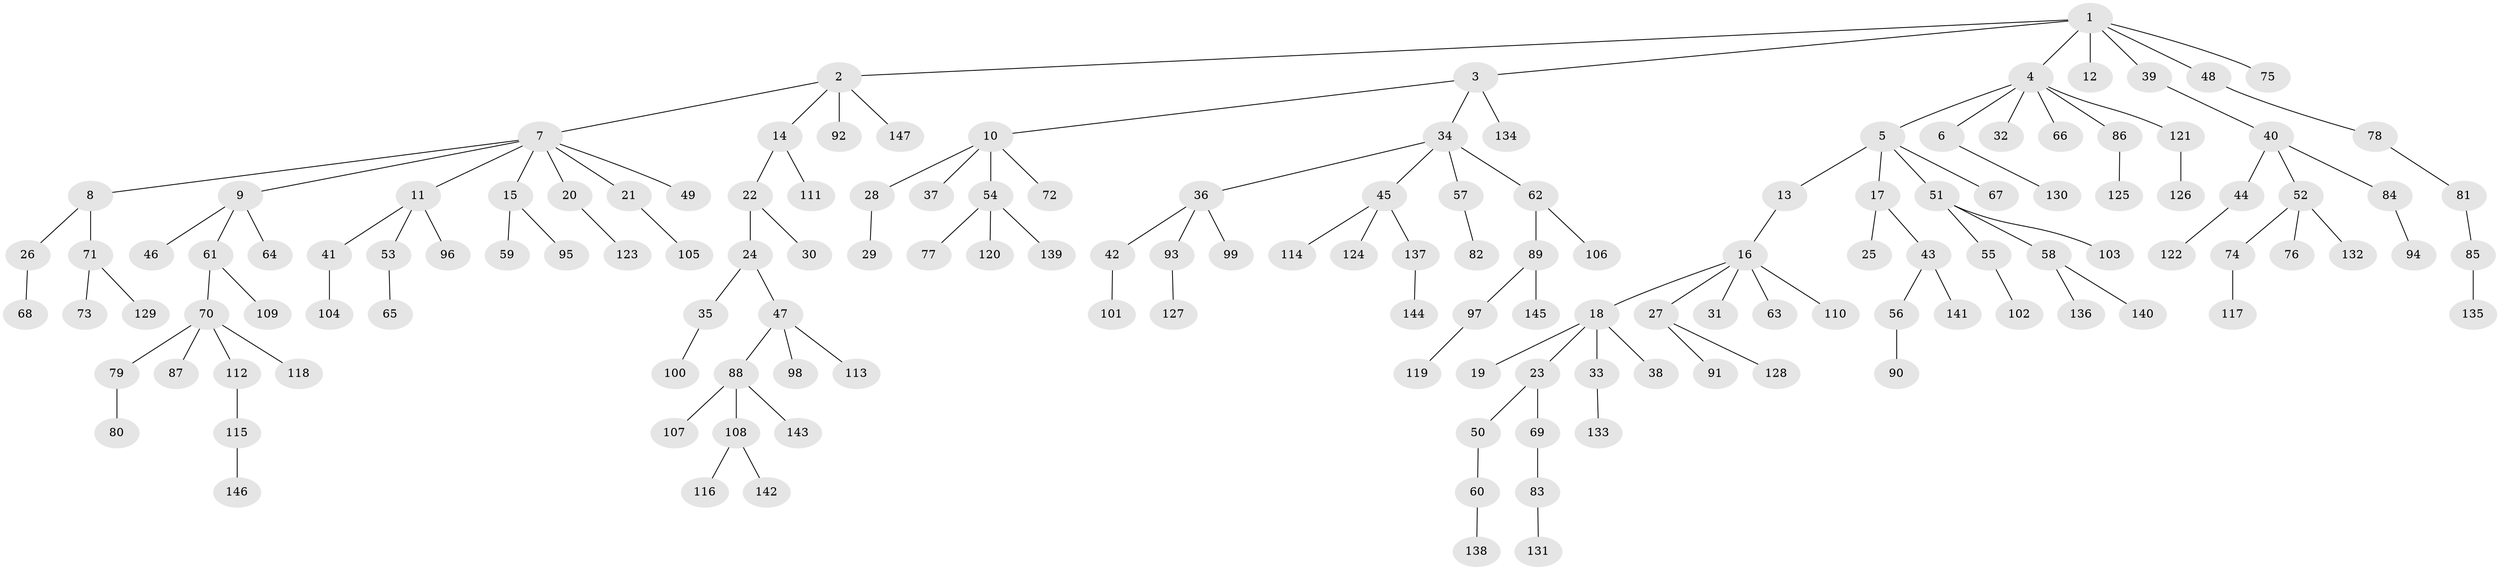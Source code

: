 // coarse degree distribution, {10: 0.022727272727272728, 4: 0.09090909090909091, 1: 0.6477272727272727, 9: 0.011363636363636364, 3: 0.045454545454545456, 2: 0.13636363636363635, 5: 0.045454545454545456}
// Generated by graph-tools (version 1.1) at 2025/19/03/04/25 18:19:19]
// undirected, 147 vertices, 146 edges
graph export_dot {
graph [start="1"]
  node [color=gray90,style=filled];
  1;
  2;
  3;
  4;
  5;
  6;
  7;
  8;
  9;
  10;
  11;
  12;
  13;
  14;
  15;
  16;
  17;
  18;
  19;
  20;
  21;
  22;
  23;
  24;
  25;
  26;
  27;
  28;
  29;
  30;
  31;
  32;
  33;
  34;
  35;
  36;
  37;
  38;
  39;
  40;
  41;
  42;
  43;
  44;
  45;
  46;
  47;
  48;
  49;
  50;
  51;
  52;
  53;
  54;
  55;
  56;
  57;
  58;
  59;
  60;
  61;
  62;
  63;
  64;
  65;
  66;
  67;
  68;
  69;
  70;
  71;
  72;
  73;
  74;
  75;
  76;
  77;
  78;
  79;
  80;
  81;
  82;
  83;
  84;
  85;
  86;
  87;
  88;
  89;
  90;
  91;
  92;
  93;
  94;
  95;
  96;
  97;
  98;
  99;
  100;
  101;
  102;
  103;
  104;
  105;
  106;
  107;
  108;
  109;
  110;
  111;
  112;
  113;
  114;
  115;
  116;
  117;
  118;
  119;
  120;
  121;
  122;
  123;
  124;
  125;
  126;
  127;
  128;
  129;
  130;
  131;
  132;
  133;
  134;
  135;
  136;
  137;
  138;
  139;
  140;
  141;
  142;
  143;
  144;
  145;
  146;
  147;
  1 -- 2;
  1 -- 3;
  1 -- 4;
  1 -- 12;
  1 -- 39;
  1 -- 48;
  1 -- 75;
  2 -- 7;
  2 -- 14;
  2 -- 92;
  2 -- 147;
  3 -- 10;
  3 -- 34;
  3 -- 134;
  4 -- 5;
  4 -- 6;
  4 -- 32;
  4 -- 66;
  4 -- 86;
  4 -- 121;
  5 -- 13;
  5 -- 17;
  5 -- 51;
  5 -- 67;
  6 -- 130;
  7 -- 8;
  7 -- 9;
  7 -- 11;
  7 -- 15;
  7 -- 20;
  7 -- 21;
  7 -- 49;
  8 -- 26;
  8 -- 71;
  9 -- 46;
  9 -- 61;
  9 -- 64;
  10 -- 28;
  10 -- 37;
  10 -- 54;
  10 -- 72;
  11 -- 41;
  11 -- 53;
  11 -- 96;
  13 -- 16;
  14 -- 22;
  14 -- 111;
  15 -- 59;
  15 -- 95;
  16 -- 18;
  16 -- 27;
  16 -- 31;
  16 -- 63;
  16 -- 110;
  17 -- 25;
  17 -- 43;
  18 -- 19;
  18 -- 23;
  18 -- 33;
  18 -- 38;
  20 -- 123;
  21 -- 105;
  22 -- 24;
  22 -- 30;
  23 -- 50;
  23 -- 69;
  24 -- 35;
  24 -- 47;
  26 -- 68;
  27 -- 91;
  27 -- 128;
  28 -- 29;
  33 -- 133;
  34 -- 36;
  34 -- 45;
  34 -- 57;
  34 -- 62;
  35 -- 100;
  36 -- 42;
  36 -- 93;
  36 -- 99;
  39 -- 40;
  40 -- 44;
  40 -- 52;
  40 -- 84;
  41 -- 104;
  42 -- 101;
  43 -- 56;
  43 -- 141;
  44 -- 122;
  45 -- 114;
  45 -- 124;
  45 -- 137;
  47 -- 88;
  47 -- 98;
  47 -- 113;
  48 -- 78;
  50 -- 60;
  51 -- 55;
  51 -- 58;
  51 -- 103;
  52 -- 74;
  52 -- 76;
  52 -- 132;
  53 -- 65;
  54 -- 77;
  54 -- 120;
  54 -- 139;
  55 -- 102;
  56 -- 90;
  57 -- 82;
  58 -- 136;
  58 -- 140;
  60 -- 138;
  61 -- 70;
  61 -- 109;
  62 -- 89;
  62 -- 106;
  69 -- 83;
  70 -- 79;
  70 -- 87;
  70 -- 112;
  70 -- 118;
  71 -- 73;
  71 -- 129;
  74 -- 117;
  78 -- 81;
  79 -- 80;
  81 -- 85;
  83 -- 131;
  84 -- 94;
  85 -- 135;
  86 -- 125;
  88 -- 107;
  88 -- 108;
  88 -- 143;
  89 -- 97;
  89 -- 145;
  93 -- 127;
  97 -- 119;
  108 -- 116;
  108 -- 142;
  112 -- 115;
  115 -- 146;
  121 -- 126;
  137 -- 144;
}
